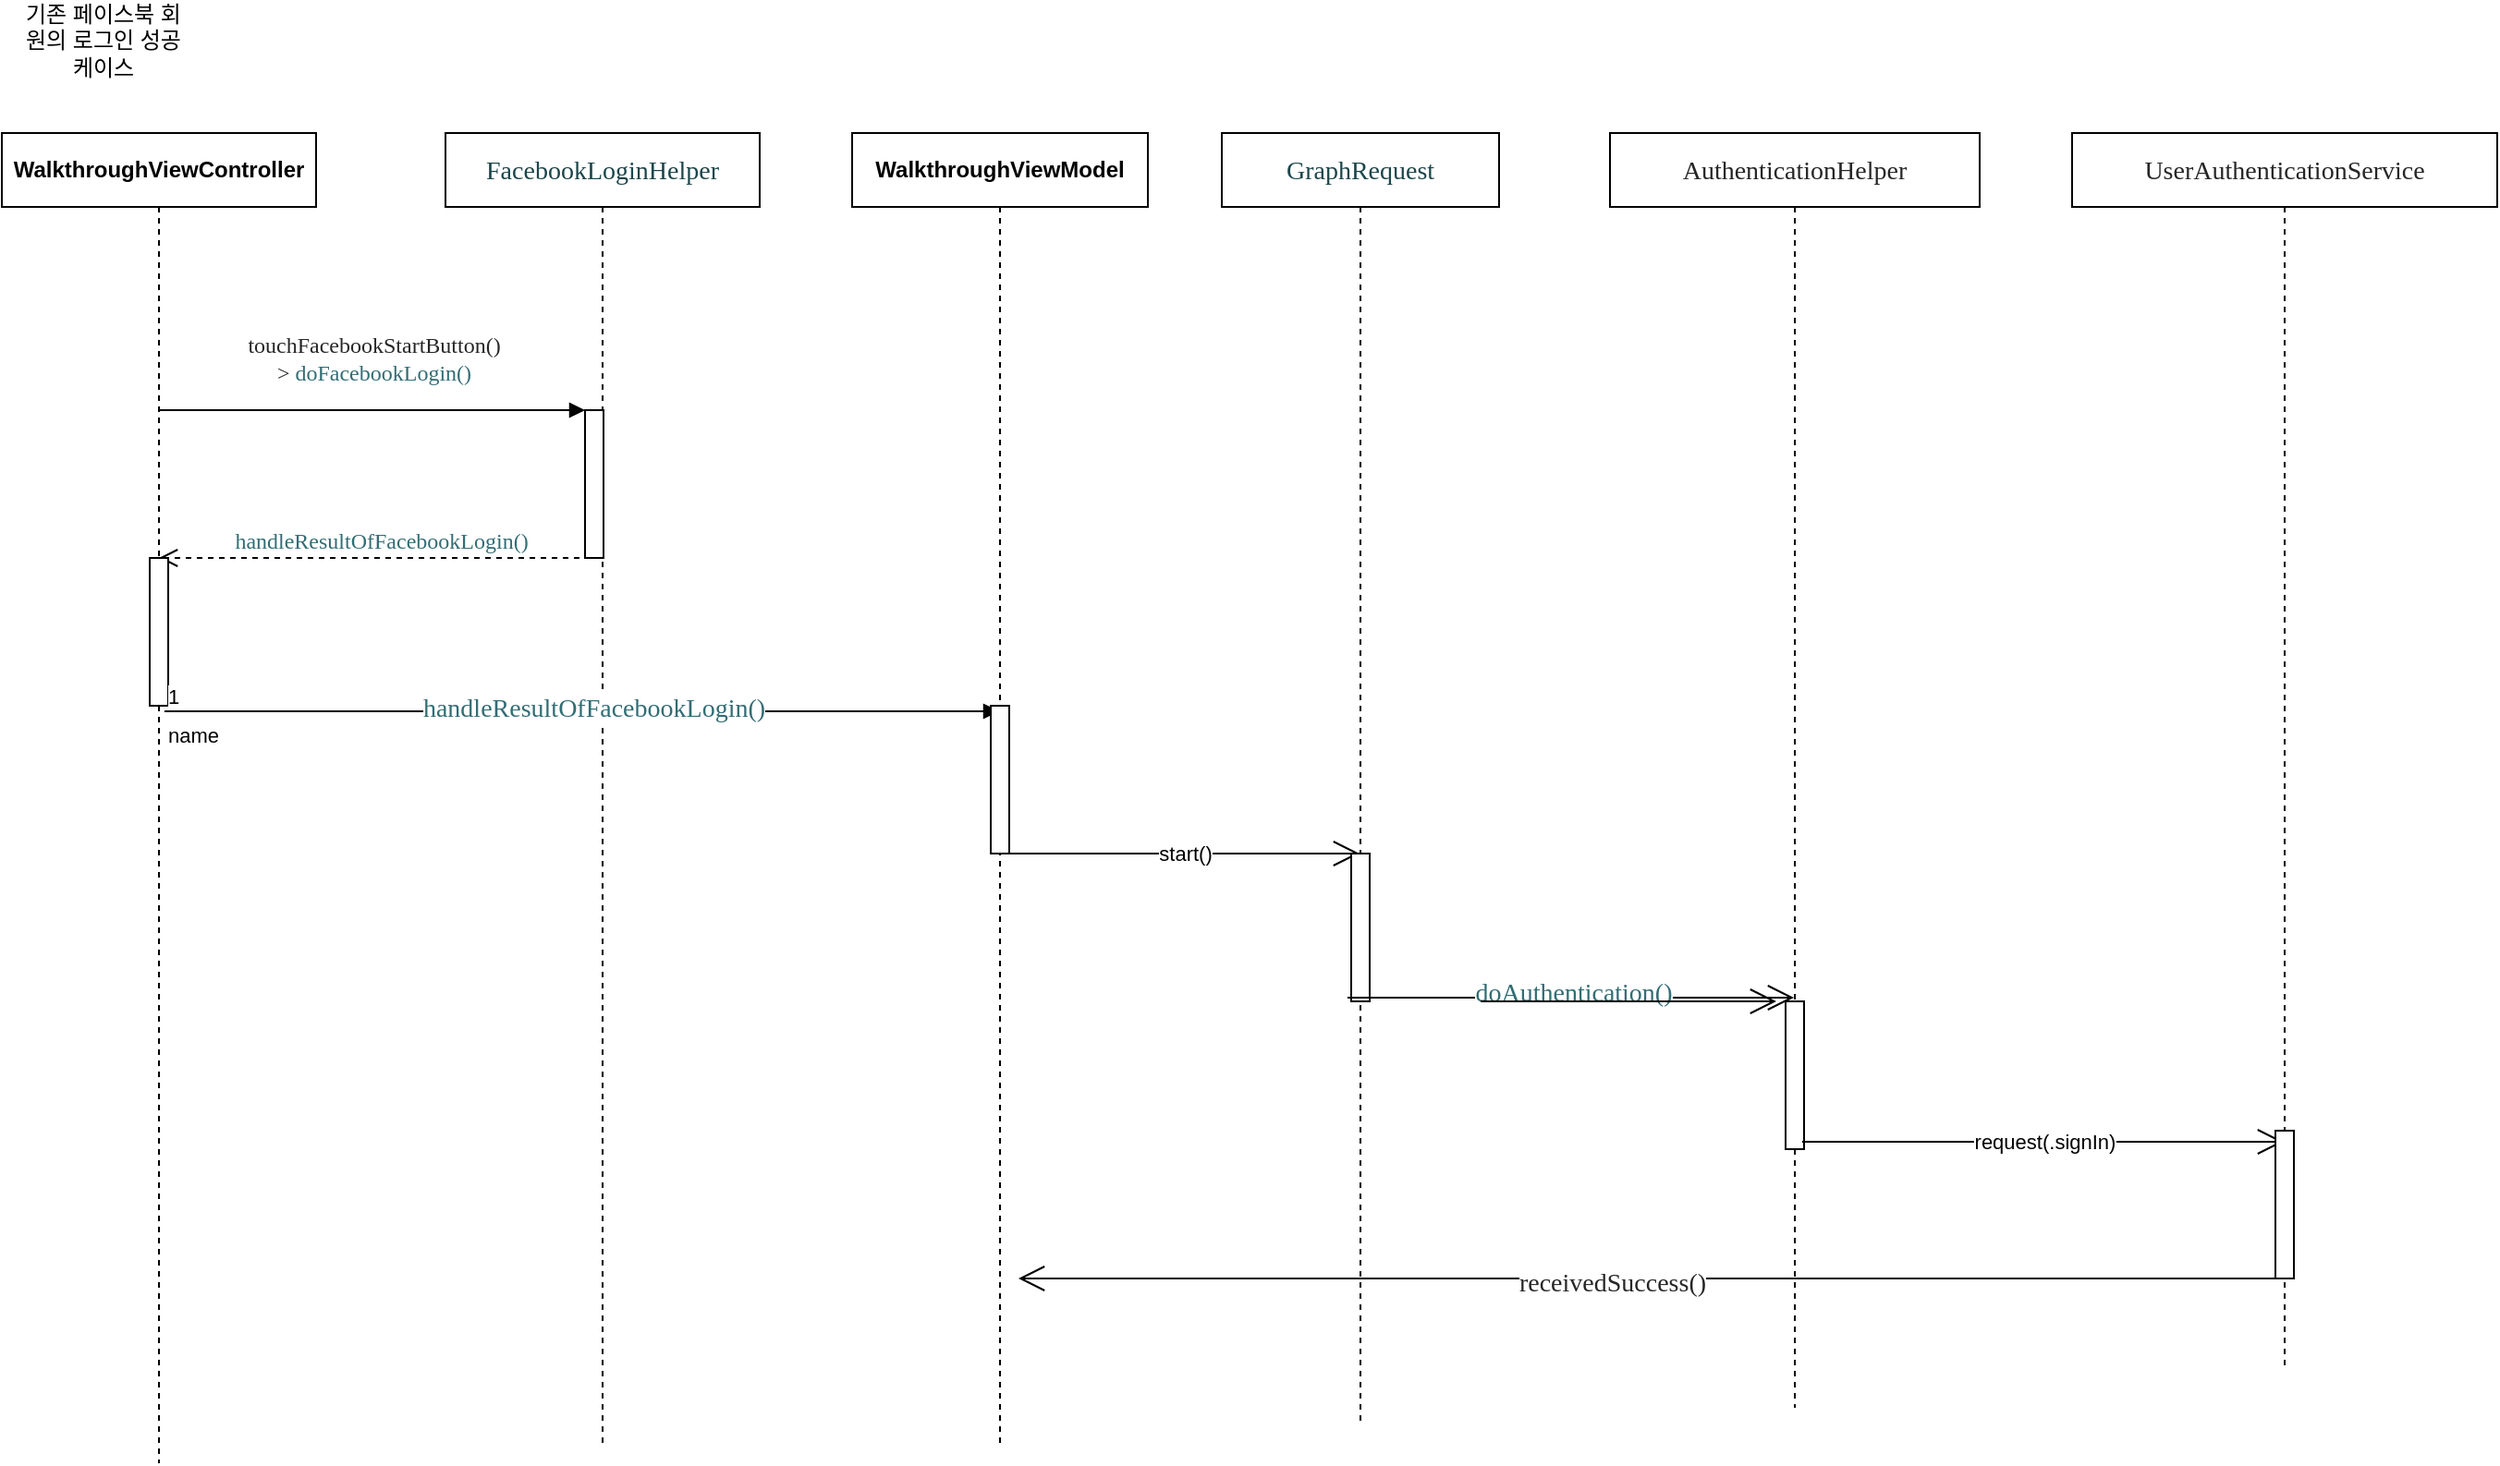 <mxfile version="14.8.0" type="github" pages="5">
  <diagram id="i1lQdOyH62CmWCrgiDlv" name="Facebook login Sequence Diagram">
    <mxGraphModel dx="705" dy="645" grid="1" gridSize="10" guides="1" tooltips="1" connect="1" arrows="1" fold="1" page="1" pageScale="1" pageWidth="850" pageHeight="1100" math="0" shadow="0">
      <root>
        <mxCell id="TrnmHSG4BdzwyE5MJGU8-0" />
        <mxCell id="TrnmHSG4BdzwyE5MJGU8-1" parent="TrnmHSG4BdzwyE5MJGU8-0" />
        <mxCell id="TrnmHSG4BdzwyE5MJGU8-12" value="&lt;span style=&quot;font-weight: bold&quot;&gt;WalkthroughViewController&lt;/span&gt;" style="shape=umlLifeline;perimeter=lifelinePerimeter;whiteSpace=wrap;html=1;container=1;collapsible=0;recursiveResize=0;outlineConnect=0;" parent="TrnmHSG4BdzwyE5MJGU8-1" vertex="1">
          <mxGeometry x="80" y="290" width="170" height="720" as="geometry" />
        </mxCell>
        <mxCell id="TrnmHSG4BdzwyE5MJGU8-15" value="&lt;p style=&quot;margin: 0px ; font-stretch: normal ; font-size: 14px ; line-height: normal ; font-family: &amp;#34;menlo&amp;#34; ; color: rgb(28 , 70 , 74) ; background-color: rgb(255 , 255 , 255)&quot;&gt;FacebookLoginHelper&lt;/p&gt;" style="shape=umlLifeline;perimeter=lifelinePerimeter;whiteSpace=wrap;html=1;container=1;collapsible=0;recursiveResize=0;outlineConnect=0;" parent="TrnmHSG4BdzwyE5MJGU8-1" vertex="1">
          <mxGeometry x="320" y="290" width="170" height="710" as="geometry" />
        </mxCell>
        <mxCell id="TrnmHSG4BdzwyE5MJGU8-33" value="" style="html=1;points=[];perimeter=orthogonalPerimeter;" parent="TrnmHSG4BdzwyE5MJGU8-15" vertex="1">
          <mxGeometry x="75.5" y="150" width="10" height="80" as="geometry" />
        </mxCell>
        <mxCell id="TrnmHSG4BdzwyE5MJGU8-34" value="&lt;p style=&quot;margin: 0px ; font-stretch: normal ; line-height: normal ; font-family: &amp;#34;menlo&amp;#34; ; color: rgba(0 , 0 , 0 , 0.85) ; font-size: 12px&quot;&gt;touchFacebookStartButton()&lt;/p&gt;&lt;p style=&quot;margin: 0px ; font-stretch: normal ; line-height: normal ; font-family: &amp;#34;menlo&amp;#34; ; color: rgba(0 , 0 , 0 , 0.85) ; font-size: 12px&quot;&gt;&amp;gt;&amp;nbsp;&lt;span style=&quot;color: rgb(50 , 109 , 116)&quot;&gt;doFacebookLogin()&lt;/span&gt;&lt;/p&gt;" style="html=1;verticalAlign=bottom;endArrow=block;entryX=0;entryY=0;" parent="TrnmHSG4BdzwyE5MJGU8-1" source="TrnmHSG4BdzwyE5MJGU8-12" target="TrnmHSG4BdzwyE5MJGU8-33" edge="1">
          <mxGeometry y="10" relative="1" as="geometry">
            <mxPoint x="180" y="400" as="sourcePoint" />
            <Array as="points">
              <mxPoint x="340" y="440" />
            </Array>
            <mxPoint as="offset" />
          </mxGeometry>
        </mxCell>
        <mxCell id="TrnmHSG4BdzwyE5MJGU8-36" value="&lt;span style=&quot;font-weight: bold&quot;&gt;WalkthroughViewModel&lt;/span&gt;" style="shape=umlLifeline;perimeter=lifelinePerimeter;whiteSpace=wrap;html=1;container=1;collapsible=0;recursiveResize=0;outlineConnect=0;" parent="TrnmHSG4BdzwyE5MJGU8-1" vertex="1">
          <mxGeometry x="540" y="290" width="160" height="710" as="geometry" />
        </mxCell>
        <mxCell id="TrnmHSG4BdzwyE5MJGU8-37" value="&lt;span style=&quot;color: rgb(50 , 109 , 116) ; font-family: &amp;#34;menlo&amp;#34; ; font-size: 12px&quot;&gt;handleResultOfFacebookLogin()&lt;/span&gt;" style="html=1;verticalAlign=bottom;endArrow=open;dashed=1;endSize=8;" parent="TrnmHSG4BdzwyE5MJGU8-1" source="TrnmHSG4BdzwyE5MJGU8-15" target="TrnmHSG4BdzwyE5MJGU8-12" edge="1">
          <mxGeometry relative="1" as="geometry">
            <mxPoint x="460" y="440" as="sourcePoint" />
            <mxPoint x="380" y="440" as="targetPoint" />
            <Array as="points">
              <mxPoint x="340" y="520" />
            </Array>
          </mxGeometry>
        </mxCell>
        <mxCell id="TrnmHSG4BdzwyE5MJGU8-38" value="" style="html=1;points=[];perimeter=orthogonalPerimeter;" parent="TrnmHSG4BdzwyE5MJGU8-1" vertex="1">
          <mxGeometry x="160" y="520" width="10" height="80" as="geometry" />
        </mxCell>
        <mxCell id="TrnmHSG4BdzwyE5MJGU8-40" value="name" style="endArrow=block;endFill=1;html=1;edgeStyle=orthogonalEdgeStyle;align=left;verticalAlign=top;exitX=0.8;exitY=1.038;exitDx=0;exitDy=0;exitPerimeter=0;" parent="TrnmHSG4BdzwyE5MJGU8-1" source="TrnmHSG4BdzwyE5MJGU8-38" target="TrnmHSG4BdzwyE5MJGU8-36" edge="1">
          <mxGeometry x="-1" relative="1" as="geometry">
            <mxPoint x="340" y="440" as="sourcePoint" />
            <mxPoint x="610" y="560" as="targetPoint" />
            <Array as="points">
              <mxPoint x="490" y="603" />
              <mxPoint x="490" y="603" />
            </Array>
          </mxGeometry>
        </mxCell>
        <mxCell id="TrnmHSG4BdzwyE5MJGU8-41" value="1" style="edgeLabel;resizable=0;html=1;align=left;verticalAlign=bottom;" parent="TrnmHSG4BdzwyE5MJGU8-40" connectable="0" vertex="1">
          <mxGeometry x="-1" relative="1" as="geometry" />
        </mxCell>
        <mxCell id="TrnmHSG4BdzwyE5MJGU8-42" value="&lt;p style=&quot;margin: 0px ; font-stretch: normal ; font-size: 14px ; line-height: normal ; font-family: &amp;#34;menlo&amp;#34; ; color: rgb(50 , 109 , 116)&quot;&gt;handleResultOfFacebookLogin()&lt;/p&gt;" style="edgeLabel;html=1;align=center;verticalAlign=middle;resizable=0;points=[];" parent="TrnmHSG4BdzwyE5MJGU8-40" vertex="1" connectable="0">
          <mxGeometry x="-0.26" y="2" relative="1" as="geometry">
            <mxPoint x="65" as="offset" />
          </mxGeometry>
        </mxCell>
        <mxCell id="TrnmHSG4BdzwyE5MJGU8-43" value="기존 페이스북 회원의 로그인 성공케이스" style="text;html=1;strokeColor=none;fillColor=none;align=center;verticalAlign=middle;whiteSpace=wrap;rounded=0;" parent="TrnmHSG4BdzwyE5MJGU8-1" vertex="1">
          <mxGeometry x="90" y="230" width="90" height="20" as="geometry" />
        </mxCell>
        <mxCell id="TrnmHSG4BdzwyE5MJGU8-44" value="&lt;p style=&quot;margin: 0px ; font-stretch: normal ; font-size: 14px ; line-height: normal ; font-family: &amp;#34;menlo&amp;#34; ; color: rgb(28 , 70 , 74) ; background-color: rgb(255 , 255 , 255)&quot;&gt;GraphRequest&lt;/p&gt;" style="shape=umlLifeline;perimeter=lifelinePerimeter;whiteSpace=wrap;html=1;container=1;collapsible=0;recursiveResize=0;outlineConnect=0;" parent="TrnmHSG4BdzwyE5MJGU8-1" vertex="1">
          <mxGeometry x="740" y="290" width="150" height="700" as="geometry" />
        </mxCell>
        <mxCell id="TrnmHSG4BdzwyE5MJGU8-45" value="" style="html=1;points=[];perimeter=orthogonalPerimeter;" parent="TrnmHSG4BdzwyE5MJGU8-1" vertex="1">
          <mxGeometry x="615" y="600" width="10" height="80" as="geometry" />
        </mxCell>
        <mxCell id="TrnmHSG4BdzwyE5MJGU8-46" value="start()" style="endArrow=open;endFill=1;endSize=12;html=1;" parent="TrnmHSG4BdzwyE5MJGU8-1" target="TrnmHSG4BdzwyE5MJGU8-44" edge="1">
          <mxGeometry width="160" relative="1" as="geometry">
            <mxPoint x="625" y="680" as="sourcePoint" />
            <mxPoint x="785" y="680" as="targetPoint" />
          </mxGeometry>
        </mxCell>
        <mxCell id="TrnmHSG4BdzwyE5MJGU8-47" value="&lt;p style=&quot;margin: 0px ; font-stretch: normal ; font-size: 14px ; line-height: normal ; font-family: &amp;#34;menlo&amp;#34; ; color: rgba(0 , 0 , 0 , 0.85) ; background-color: rgb(255 , 255 , 255)&quot;&gt;AuthenticationHelper&lt;/p&gt;" style="shape=umlLifeline;perimeter=lifelinePerimeter;whiteSpace=wrap;html=1;container=1;collapsible=0;recursiveResize=0;outlineConnect=0;" parent="TrnmHSG4BdzwyE5MJGU8-1" vertex="1">
          <mxGeometry x="950" y="290" width="200" height="690" as="geometry" />
        </mxCell>
        <mxCell id="TrnmHSG4BdzwyE5MJGU8-48" value="" style="html=1;points=[];perimeter=orthogonalPerimeter;" parent="TrnmHSG4BdzwyE5MJGU8-1" vertex="1">
          <mxGeometry x="810" y="680" width="10" height="80" as="geometry" />
        </mxCell>
        <mxCell id="TrnmHSG4BdzwyE5MJGU8-49" value="" style="endArrow=open;endFill=1;endSize=12;html=1;exitX=-0.2;exitY=0.975;exitDx=0;exitDy=0;exitPerimeter=0;" parent="TrnmHSG4BdzwyE5MJGU8-1" source="TrnmHSG4BdzwyE5MJGU8-48" target="TrnmHSG4BdzwyE5MJGU8-47" edge="1">
          <mxGeometry width="160" relative="1" as="geometry">
            <mxPoint x="1040" y="530" as="sourcePoint" />
            <mxPoint x="1200" y="530" as="targetPoint" />
          </mxGeometry>
        </mxCell>
        <mxCell id="TrnmHSG4BdzwyE5MJGU8-50" value="&lt;p style=&quot;margin: 0px ; font-stretch: normal ; font-size: 14px ; line-height: normal ; font-family: &amp;#34;menlo&amp;#34; ; color: rgb(50 , 109 , 116)&quot;&gt;doAuthentication()&lt;/p&gt;" style="edgeLabel;html=1;align=center;verticalAlign=middle;resizable=0;points=[];" parent="TrnmHSG4BdzwyE5MJGU8-49" vertex="1" connectable="0">
          <mxGeometry x="-0.097" y="3" relative="1" as="geometry">
            <mxPoint x="13" as="offset" />
          </mxGeometry>
        </mxCell>
        <mxCell id="TrnmHSG4BdzwyE5MJGU8-51" value="&lt;p style=&quot;margin: 0px ; font-stretch: normal ; font-size: 14px ; line-height: normal ; font-family: &amp;#34;menlo&amp;#34; ; color: rgba(0 , 0 , 0 , 0.85) ; background-color: rgb(255 , 255 , 255)&quot;&gt;UserAuthenticationService&lt;/p&gt;" style="shape=umlLifeline;perimeter=lifelinePerimeter;whiteSpace=wrap;html=1;container=1;collapsible=0;recursiveResize=0;outlineConnect=0;" parent="TrnmHSG4BdzwyE5MJGU8-1" vertex="1">
          <mxGeometry x="1200" y="290" width="230" height="670" as="geometry" />
        </mxCell>
        <mxCell id="TrnmHSG4BdzwyE5MJGU8-52" value="" style="html=1;points=[];perimeter=orthogonalPerimeter;" parent="TrnmHSG4BdzwyE5MJGU8-1" vertex="1">
          <mxGeometry x="1045" y="760" width="10" height="80" as="geometry" />
        </mxCell>
        <mxCell id="TrnmHSG4BdzwyE5MJGU8-53" value="request(.signIn)" style="endArrow=open;endFill=1;endSize=12;html=1;exitX=0.9;exitY=0.95;exitDx=0;exitDy=0;exitPerimeter=0;" parent="TrnmHSG4BdzwyE5MJGU8-1" source="TrnmHSG4BdzwyE5MJGU8-52" target="TrnmHSG4BdzwyE5MJGU8-51" edge="1">
          <mxGeometry width="160" relative="1" as="geometry">
            <mxPoint x="1040" y="530" as="sourcePoint" />
            <mxPoint x="1200" y="530" as="targetPoint" />
          </mxGeometry>
        </mxCell>
        <mxCell id="TrnmHSG4BdzwyE5MJGU8-54" value="" style="endArrow=open;endFill=1;endSize=12;html=1;" parent="TrnmHSG4BdzwyE5MJGU8-1" edge="1">
          <mxGeometry width="160" relative="1" as="geometry">
            <mxPoint x="880" y="760" as="sourcePoint" />
            <mxPoint x="1040" y="760" as="targetPoint" />
          </mxGeometry>
        </mxCell>
        <mxCell id="TrnmHSG4BdzwyE5MJGU8-55" value="" style="endArrow=open;endFill=1;endSize=12;html=1;" parent="TrnmHSG4BdzwyE5MJGU8-1" source="TrnmHSG4BdzwyE5MJGU8-51" edge="1">
          <mxGeometry width="160" relative="1" as="geometry">
            <mxPoint x="1315" y="970" as="sourcePoint" />
            <mxPoint x="630" y="910" as="targetPoint" />
            <Array as="points">
              <mxPoint x="1280" y="910" />
            </Array>
          </mxGeometry>
        </mxCell>
        <mxCell id="TrnmHSG4BdzwyE5MJGU8-57" value="&lt;p style=&quot;margin: 0px ; font-stretch: normal ; font-size: 14px ; line-height: normal ; font-family: &amp;#34;menlo&amp;#34; ; color: rgba(0 , 0 , 0 , 0.85)&quot;&gt;receivedSuccess()&lt;/p&gt;" style="edgeLabel;html=1;align=center;verticalAlign=middle;resizable=0;points=[];" parent="TrnmHSG4BdzwyE5MJGU8-55" vertex="1" connectable="0">
          <mxGeometry x="0.062" y="2" relative="1" as="geometry">
            <mxPoint as="offset" />
          </mxGeometry>
        </mxCell>
        <mxCell id="TrnmHSG4BdzwyE5MJGU8-56" value="" style="html=1;points=[];perimeter=orthogonalPerimeter;" parent="TrnmHSG4BdzwyE5MJGU8-1" vertex="1">
          <mxGeometry x="1310" y="830" width="10" height="80" as="geometry" />
        </mxCell>
      </root>
    </mxGraphModel>
  </diagram>
  <diagram id="YExwbkYfZ-909aZ963nh" name="Facebook signup">
    <mxGraphModel dx="1057" dy="865" grid="1" gridSize="10" guides="1" tooltips="1" connect="1" arrows="1" fold="1" page="1" pageScale="1" pageWidth="850" pageHeight="1100" math="0" shadow="0">
      <root>
        <mxCell id="OJbX6PTRtBSj1pZ_Wsae-0" />
        <mxCell id="OJbX6PTRtBSj1pZ_Wsae-1" parent="OJbX6PTRtBSj1pZ_Wsae-0" />
        <mxCell id="AueLEDbDGfQYcLZg3Gd8-0" value="&lt;span style=&quot;font-weight: bold&quot;&gt;WalkthroughViewController&lt;/span&gt;" style="shape=umlLifeline;perimeter=lifelinePerimeter;whiteSpace=wrap;html=1;container=1;collapsible=0;recursiveResize=0;outlineConnect=0;" vertex="1" parent="OJbX6PTRtBSj1pZ_Wsae-1">
          <mxGeometry x="80" y="290" width="170" height="720" as="geometry" />
        </mxCell>
        <mxCell id="AueLEDbDGfQYcLZg3Gd8-1" value="&lt;p style=&quot;margin: 0px ; font-stretch: normal ; font-size: 14px ; line-height: normal ; font-family: &amp;#34;menlo&amp;#34; ; color: rgb(28 , 70 , 74) ; background-color: rgb(255 , 255 , 255)&quot;&gt;FacebookLoginHelper&lt;/p&gt;" style="shape=umlLifeline;perimeter=lifelinePerimeter;whiteSpace=wrap;html=1;container=1;collapsible=0;recursiveResize=0;outlineConnect=0;" vertex="1" parent="OJbX6PTRtBSj1pZ_Wsae-1">
          <mxGeometry x="320" y="290" width="170" height="710" as="geometry" />
        </mxCell>
        <mxCell id="AueLEDbDGfQYcLZg3Gd8-2" value="" style="html=1;points=[];perimeter=orthogonalPerimeter;" vertex="1" parent="AueLEDbDGfQYcLZg3Gd8-1">
          <mxGeometry x="75.5" y="110" width="10" height="80" as="geometry" />
        </mxCell>
        <mxCell id="AueLEDbDGfQYcLZg3Gd8-3" value="&lt;p style=&quot;margin: 0px ; font-stretch: normal ; line-height: normal ; font-family: &amp;#34;menlo&amp;#34; ; color: rgba(0 , 0 , 0 , 0.85) ; font-size: 12px&quot;&gt;touchFacebookStartButton()&lt;/p&gt;&lt;p style=&quot;margin: 0px ; font-stretch: normal ; line-height: normal ; font-family: &amp;#34;menlo&amp;#34; ; color: rgba(0 , 0 , 0 , 0.85) ; font-size: 12px&quot;&gt;&amp;gt;&amp;nbsp;&lt;span style=&quot;color: rgb(50 , 109 , 116)&quot;&gt;doFacebookLogin()&lt;/span&gt;&lt;/p&gt;" style="html=1;verticalAlign=bottom;endArrow=block;entryX=0;entryY=0;" edge="1" parent="OJbX6PTRtBSj1pZ_Wsae-1" source="AueLEDbDGfQYcLZg3Gd8-0" target="AueLEDbDGfQYcLZg3Gd8-2">
          <mxGeometry relative="1" as="geometry">
            <mxPoint x="180" y="400" as="sourcePoint" />
          </mxGeometry>
        </mxCell>
        <mxCell id="AueLEDbDGfQYcLZg3Gd8-4" value="&lt;span style=&quot;font-weight: bold&quot;&gt;WalkthroughViewModel&lt;/span&gt;" style="shape=umlLifeline;perimeter=lifelinePerimeter;whiteSpace=wrap;html=1;container=1;collapsible=0;recursiveResize=0;outlineConnect=0;" vertex="1" parent="OJbX6PTRtBSj1pZ_Wsae-1">
          <mxGeometry x="540" y="290" width="160" height="710" as="geometry" />
        </mxCell>
        <mxCell id="AueLEDbDGfQYcLZg3Gd8-5" value="&lt;span style=&quot;color: rgb(50 , 109 , 116) ; font-family: &amp;#34;menlo&amp;#34; ; font-size: 12px&quot;&gt;handleResultOfFacebookLogin()&lt;/span&gt;" style="html=1;verticalAlign=bottom;endArrow=open;dashed=1;endSize=8;" edge="1" parent="OJbX6PTRtBSj1pZ_Wsae-1" source="AueLEDbDGfQYcLZg3Gd8-1" target="AueLEDbDGfQYcLZg3Gd8-0">
          <mxGeometry relative="1" as="geometry">
            <mxPoint x="460" y="440" as="sourcePoint" />
            <mxPoint x="380" y="440" as="targetPoint" />
            <Array as="points">
              <mxPoint x="340" y="520" />
            </Array>
          </mxGeometry>
        </mxCell>
        <mxCell id="AueLEDbDGfQYcLZg3Gd8-6" value="" style="html=1;points=[];perimeter=orthogonalPerimeter;" vertex="1" parent="OJbX6PTRtBSj1pZ_Wsae-1">
          <mxGeometry x="160" y="520" width="10" height="80" as="geometry" />
        </mxCell>
        <mxCell id="AueLEDbDGfQYcLZg3Gd8-7" value="name" style="endArrow=block;endFill=1;html=1;edgeStyle=orthogonalEdgeStyle;align=left;verticalAlign=top;exitX=0.8;exitY=1.038;exitDx=0;exitDy=0;exitPerimeter=0;" edge="1" parent="OJbX6PTRtBSj1pZ_Wsae-1" source="AueLEDbDGfQYcLZg3Gd8-6" target="AueLEDbDGfQYcLZg3Gd8-4">
          <mxGeometry x="-1" relative="1" as="geometry">
            <mxPoint x="340" y="440" as="sourcePoint" />
            <mxPoint x="610" y="560" as="targetPoint" />
            <Array as="points">
              <mxPoint x="490" y="603" />
              <mxPoint x="490" y="603" />
            </Array>
          </mxGeometry>
        </mxCell>
        <mxCell id="AueLEDbDGfQYcLZg3Gd8-8" value="1" style="edgeLabel;resizable=0;html=1;align=left;verticalAlign=bottom;" connectable="0" vertex="1" parent="AueLEDbDGfQYcLZg3Gd8-7">
          <mxGeometry x="-1" relative="1" as="geometry" />
        </mxCell>
        <mxCell id="AueLEDbDGfQYcLZg3Gd8-9" value="&lt;p style=&quot;margin: 0px ; font-stretch: normal ; font-size: 14px ; line-height: normal ; font-family: &amp;#34;menlo&amp;#34; ; color: rgb(50 , 109 , 116)&quot;&gt;handleResultOfFacebookLogin()&lt;/p&gt;" style="edgeLabel;html=1;align=center;verticalAlign=middle;resizable=0;points=[];" vertex="1" connectable="0" parent="AueLEDbDGfQYcLZg3Gd8-7">
          <mxGeometry x="-0.26" y="2" relative="1" as="geometry">
            <mxPoint x="65" as="offset" />
          </mxGeometry>
        </mxCell>
        <mxCell id="AueLEDbDGfQYcLZg3Gd8-10" value="기존 페이스북 회원의 로그인 성공케이스" style="text;html=1;strokeColor=none;fillColor=none;align=center;verticalAlign=middle;whiteSpace=wrap;rounded=0;" vertex="1" parent="OJbX6PTRtBSj1pZ_Wsae-1">
          <mxGeometry x="90" y="230" width="90" height="20" as="geometry" />
        </mxCell>
        <mxCell id="AueLEDbDGfQYcLZg3Gd8-11" value="&lt;p style=&quot;margin: 0px ; font-stretch: normal ; font-size: 14px ; line-height: normal ; font-family: &amp;#34;menlo&amp;#34; ; color: rgb(28 , 70 , 74) ; background-color: rgb(255 , 255 , 255)&quot;&gt;GraphRequest&lt;/p&gt;" style="shape=umlLifeline;perimeter=lifelinePerimeter;whiteSpace=wrap;html=1;container=1;collapsible=0;recursiveResize=0;outlineConnect=0;" vertex="1" parent="OJbX6PTRtBSj1pZ_Wsae-1">
          <mxGeometry x="740" y="290" width="150" height="700" as="geometry" />
        </mxCell>
        <mxCell id="AueLEDbDGfQYcLZg3Gd8-12" value="" style="html=1;points=[];perimeter=orthogonalPerimeter;" vertex="1" parent="OJbX6PTRtBSj1pZ_Wsae-1">
          <mxGeometry x="615" y="600" width="10" height="80" as="geometry" />
        </mxCell>
        <mxCell id="AueLEDbDGfQYcLZg3Gd8-13" value="start()" style="endArrow=open;endFill=1;endSize=12;html=1;" edge="1" parent="OJbX6PTRtBSj1pZ_Wsae-1" target="AueLEDbDGfQYcLZg3Gd8-11">
          <mxGeometry width="160" relative="1" as="geometry">
            <mxPoint x="625" y="680" as="sourcePoint" />
            <mxPoint x="785" y="680" as="targetPoint" />
          </mxGeometry>
        </mxCell>
        <mxCell id="AueLEDbDGfQYcLZg3Gd8-14" value="&lt;p style=&quot;margin: 0px ; font-stretch: normal ; font-size: 14px ; line-height: normal ; font-family: &amp;#34;menlo&amp;#34; ; color: rgba(0 , 0 , 0 , 0.85) ; background-color: rgb(255 , 255 , 255)&quot;&gt;AuthenticationHelper&lt;/p&gt;" style="shape=umlLifeline;perimeter=lifelinePerimeter;whiteSpace=wrap;html=1;container=1;collapsible=0;recursiveResize=0;outlineConnect=0;" vertex="1" parent="OJbX6PTRtBSj1pZ_Wsae-1">
          <mxGeometry x="950" y="290" width="200" height="690" as="geometry" />
        </mxCell>
        <mxCell id="AueLEDbDGfQYcLZg3Gd8-15" value="" style="html=1;points=[];perimeter=orthogonalPerimeter;" vertex="1" parent="OJbX6PTRtBSj1pZ_Wsae-1">
          <mxGeometry x="810" y="680" width="10" height="80" as="geometry" />
        </mxCell>
        <mxCell id="AueLEDbDGfQYcLZg3Gd8-16" value="" style="endArrow=open;endFill=1;endSize=12;html=1;exitX=-0.2;exitY=0.975;exitDx=0;exitDy=0;exitPerimeter=0;" edge="1" parent="OJbX6PTRtBSj1pZ_Wsae-1" source="AueLEDbDGfQYcLZg3Gd8-15" target="AueLEDbDGfQYcLZg3Gd8-14">
          <mxGeometry width="160" relative="1" as="geometry">
            <mxPoint x="1040" y="530" as="sourcePoint" />
            <mxPoint x="1200" y="530" as="targetPoint" />
          </mxGeometry>
        </mxCell>
        <mxCell id="AueLEDbDGfQYcLZg3Gd8-17" value="&lt;p style=&quot;margin: 0px ; font-stretch: normal ; font-size: 14px ; line-height: normal ; font-family: &amp;#34;menlo&amp;#34; ; color: rgb(50 , 109 , 116)&quot;&gt;doAuthentication()&lt;/p&gt;" style="edgeLabel;html=1;align=center;verticalAlign=middle;resizable=0;points=[];" vertex="1" connectable="0" parent="AueLEDbDGfQYcLZg3Gd8-16">
          <mxGeometry x="-0.097" y="3" relative="1" as="geometry">
            <mxPoint x="13" as="offset" />
          </mxGeometry>
        </mxCell>
        <mxCell id="AueLEDbDGfQYcLZg3Gd8-18" value="&lt;p style=&quot;margin: 0px ; font-stretch: normal ; font-size: 14px ; line-height: normal ; font-family: &amp;#34;menlo&amp;#34; ; color: rgba(0 , 0 , 0 , 0.85) ; background-color: rgb(255 , 255 , 255)&quot;&gt;UserAuthenticationService&lt;/p&gt;" style="shape=umlLifeline;perimeter=lifelinePerimeter;whiteSpace=wrap;html=1;container=1;collapsible=0;recursiveResize=0;outlineConnect=0;" vertex="1" parent="OJbX6PTRtBSj1pZ_Wsae-1">
          <mxGeometry x="1200" y="290" width="230" height="670" as="geometry" />
        </mxCell>
        <mxCell id="AueLEDbDGfQYcLZg3Gd8-19" value="" style="html=1;points=[];perimeter=orthogonalPerimeter;" vertex="1" parent="OJbX6PTRtBSj1pZ_Wsae-1">
          <mxGeometry x="1045" y="760" width="10" height="80" as="geometry" />
        </mxCell>
        <mxCell id="AueLEDbDGfQYcLZg3Gd8-20" value="request(.signIn)" style="endArrow=open;endFill=1;endSize=12;html=1;exitX=0.9;exitY=0.95;exitDx=0;exitDy=0;exitPerimeter=0;" edge="1" parent="OJbX6PTRtBSj1pZ_Wsae-1" source="AueLEDbDGfQYcLZg3Gd8-19" target="AueLEDbDGfQYcLZg3Gd8-18">
          <mxGeometry width="160" relative="1" as="geometry">
            <mxPoint x="1040" y="530" as="sourcePoint" />
            <mxPoint x="1200" y="530" as="targetPoint" />
          </mxGeometry>
        </mxCell>
        <mxCell id="AueLEDbDGfQYcLZg3Gd8-21" value="" style="endArrow=open;endFill=1;endSize=12;html=1;" edge="1" parent="OJbX6PTRtBSj1pZ_Wsae-1">
          <mxGeometry width="160" relative="1" as="geometry">
            <mxPoint x="880" y="760" as="sourcePoint" />
            <mxPoint x="1040" y="760" as="targetPoint" />
          </mxGeometry>
        </mxCell>
        <mxCell id="AueLEDbDGfQYcLZg3Gd8-22" value="" style="endArrow=open;endFill=1;endSize=12;html=1;" edge="1" parent="OJbX6PTRtBSj1pZ_Wsae-1" source="AueLEDbDGfQYcLZg3Gd8-18">
          <mxGeometry width="160" relative="1" as="geometry">
            <mxPoint x="1315" y="970" as="sourcePoint" />
            <mxPoint x="630" y="910" as="targetPoint" />
            <Array as="points">
              <mxPoint x="1280" y="910" />
            </Array>
          </mxGeometry>
        </mxCell>
        <mxCell id="AueLEDbDGfQYcLZg3Gd8-23" value="&lt;p style=&quot;margin: 0px ; font-stretch: normal ; font-size: 14px ; line-height: normal ; font-family: &amp;#34;menlo&amp;#34; ; color: rgba(0 , 0 , 0 , 0.85)&quot;&gt;receivedSuccess()&lt;/p&gt;" style="edgeLabel;html=1;align=center;verticalAlign=middle;resizable=0;points=[];" vertex="1" connectable="0" parent="AueLEDbDGfQYcLZg3Gd8-22">
          <mxGeometry x="0.062" y="2" relative="1" as="geometry">
            <mxPoint as="offset" />
          </mxGeometry>
        </mxCell>
        <mxCell id="AueLEDbDGfQYcLZg3Gd8-24" value="" style="html=1;points=[];perimeter=orthogonalPerimeter;" vertex="1" parent="OJbX6PTRtBSj1pZ_Wsae-1">
          <mxGeometry x="1310" y="830" width="10" height="80" as="geometry" />
        </mxCell>
      </root>
    </mxGraphModel>
  </diagram>
  <diagram id="ZkHJx16GihPronf6DQ2g" name="Facebook logout">
    <mxGraphModel dx="1057" dy="865" grid="1" gridSize="10" guides="1" tooltips="1" connect="1" arrows="1" fold="1" page="1" pageScale="1" pageWidth="850" pageHeight="1100" math="0" shadow="0">
      <root>
        <mxCell id="C8hVERgGc4LPlgR3QAZX-0" />
        <mxCell id="C8hVERgGc4LPlgR3QAZX-1" parent="C8hVERgGc4LPlgR3QAZX-0" />
      </root>
    </mxGraphModel>
  </diagram>
  <diagram id="DzD0dWhoEGHHuyM6-TuS" name="Facebook 탈퇴">
    <mxGraphModel dx="1057" dy="865" grid="1" gridSize="10" guides="1" tooltips="1" connect="1" arrows="1" fold="1" page="1" pageScale="1" pageWidth="850" pageHeight="1100" math="0" shadow="0">
      <root>
        <mxCell id="zTMkT_i8QF6g7CHtRBqC-0" />
        <mxCell id="zTMkT_i8QF6g7CHtRBqC-1" parent="zTMkT_i8QF6g7CHtRBqC-0" />
      </root>
    </mxGraphModel>
  </diagram>
  <diagram id="w1dErKIjIapuR6-p-dnD" name="로그인 activity">
    <mxGraphModel dx="705" dy="645" grid="1" gridSize="10" guides="1" tooltips="1" connect="1" arrows="1" fold="1" page="1" pageScale="1" pageWidth="850" pageHeight="1100" math="0" shadow="0">
      <root>
        <mxCell id="u_kTxpH61WWehxEOvNpR-0" />
        <mxCell id="u_kTxpH61WWehxEOvNpR-1" parent="u_kTxpH61WWehxEOvNpR-0" />
        <mxCell id="u_kTxpH61WWehxEOvNpR-3" value="로그인 Activity diagram&lt;br&gt;" style="text;html=1;align=center;verticalAlign=middle;resizable=0;points=[];autosize=1;strokeColor=none;" parent="u_kTxpH61WWehxEOvNpR-1" vertex="1">
          <mxGeometry x="80" y="30" width="130" height="20" as="geometry" />
        </mxCell>
        <mxCell id="znTexVbTJGctxC3_0h5k-2" value="" style="ellipse;html=1;shape=startState;fillColor=#000000;strokeColor=#ff0000;" vertex="1" parent="u_kTxpH61WWehxEOvNpR-1">
          <mxGeometry x="480" y="70" width="30" height="30" as="geometry" />
        </mxCell>
        <mxCell id="znTexVbTJGctxC3_0h5k-3" value="" style="edgeStyle=orthogonalEdgeStyle;html=1;verticalAlign=bottom;endArrow=open;endSize=8;strokeColor=#ff0000;" edge="1" source="znTexVbTJGctxC3_0h5k-2" parent="u_kTxpH61WWehxEOvNpR-1">
          <mxGeometry relative="1" as="geometry">
            <mxPoint x="495" y="160" as="targetPoint" />
          </mxGeometry>
        </mxCell>
        <mxCell id="rt5PsmfTOVGFWf7QO8p9-2" value="presentedViewController" style="edgeLabel;html=1;align=center;verticalAlign=middle;resizable=0;points=[];" vertex="1" connectable="0" parent="znTexVbTJGctxC3_0h5k-3">
          <mxGeometry x="0.033" y="2" relative="1" as="geometry">
            <mxPoint as="offset" />
          </mxGeometry>
        </mxCell>
        <mxCell id="rt5PsmfTOVGFWf7QO8p9-0" value="Facebook 로그인 요청" style="rounded=1;whiteSpace=wrap;html=1;arcSize=40;fontColor=#000000;fillColor=#ffffc0;strokeColor=#ff0000;" vertex="1" parent="u_kTxpH61WWehxEOvNpR-1">
          <mxGeometry x="435" y="160" width="120" height="40" as="geometry" />
        </mxCell>
        <mxCell id="rt5PsmfTOVGFWf7QO8p9-1" value="" style="edgeStyle=orthogonalEdgeStyle;html=1;verticalAlign=bottom;endArrow=open;endSize=8;strokeColor=#ff0000;" edge="1" source="rt5PsmfTOVGFWf7QO8p9-0" parent="u_kTxpH61WWehxEOvNpR-1" target="rt5PsmfTOVGFWf7QO8p9-6">
          <mxGeometry relative="1" as="geometry">
            <mxPoint x="495" y="260" as="targetPoint" />
          </mxGeometry>
        </mxCell>
        <mxCell id="rt5PsmfTOVGFWf7QO8p9-23" value="토큰, 이메일 접근 권한이 있는지 여부, userId, 사용자가 취소여부" style="edgeLabel;html=1;align=center;verticalAlign=middle;resizable=0;points=[];" vertex="1" connectable="0" parent="rt5PsmfTOVGFWf7QO8p9-1">
          <mxGeometry x="-0.16" y="3" relative="1" as="geometry">
            <mxPoint as="offset" />
          </mxGeometry>
        </mxCell>
        <mxCell id="rt5PsmfTOVGFWf7QO8p9-10" value=",사용자취소" style="edgeStyle=orthogonalEdgeStyle;rounded=0;orthogonalLoop=1;jettySize=auto;html=1;" edge="1" parent="u_kTxpH61WWehxEOvNpR-1" source="rt5PsmfTOVGFWf7QO8p9-3" target="rt5PsmfTOVGFWf7QO8p9-8">
          <mxGeometry relative="1" as="geometry" />
        </mxCell>
        <mxCell id="rt5PsmfTOVGFWf7QO8p9-3" value="Condition" style="rhombus;whiteSpace=wrap;html=1;fillColor=#ffffc0;strokeColor=#ff0000;" vertex="1" parent="u_kTxpH61WWehxEOvNpR-1">
          <mxGeometry x="455" y="370" width="80" height="40" as="geometry" />
        </mxCell>
        <mxCell id="rt5PsmfTOVGFWf7QO8p9-4" value="error" style="edgeStyle=orthogonalEdgeStyle;html=1;align=left;verticalAlign=bottom;endArrow=open;endSize=8;strokeColor=#ff0000;" edge="1" source="rt5PsmfTOVGFWf7QO8p9-3" parent="u_kTxpH61WWehxEOvNpR-1">
          <mxGeometry x="-1" relative="1" as="geometry">
            <mxPoint x="630" y="390" as="targetPoint" />
          </mxGeometry>
        </mxCell>
        <mxCell id="rt5PsmfTOVGFWf7QO8p9-5" value="success" style="edgeStyle=orthogonalEdgeStyle;html=1;align=left;verticalAlign=top;endArrow=open;endSize=8;strokeColor=#ff0000;" edge="1" source="rt5PsmfTOVGFWf7QO8p9-3" parent="u_kTxpH61WWehxEOvNpR-1">
          <mxGeometry x="-0.333" y="-15" relative="1" as="geometry">
            <mxPoint x="495" y="470" as="targetPoint" />
            <mxPoint as="offset" />
          </mxGeometry>
        </mxCell>
        <mxCell id="rt5PsmfTOVGFWf7QO8p9-7" value="" style="edgeStyle=orthogonalEdgeStyle;rounded=0;orthogonalLoop=1;jettySize=auto;html=1;" edge="1" parent="u_kTxpH61WWehxEOvNpR-1" source="rt5PsmfTOVGFWf7QO8p9-6" target="rt5PsmfTOVGFWf7QO8p9-3">
          <mxGeometry relative="1" as="geometry" />
        </mxCell>
        <mxCell id="rt5PsmfTOVGFWf7QO8p9-6" value="로딩뷰 시작" style="rounded=1;whiteSpace=wrap;html=1;arcSize=40;fontColor=#000000;fillColor=#ffffc0;strokeColor=#ff0000;" vertex="1" parent="u_kTxpH61WWehxEOvNpR-1">
          <mxGeometry x="435" y="250" width="120" height="40" as="geometry" />
        </mxCell>
        <mxCell id="rt5PsmfTOVGFWf7QO8p9-8" value="Activity" style="rounded=1;whiteSpace=wrap;html=1;arcSize=40;fontColor=#000000;fillColor=#ffffc0;strokeColor=#ff0000;" vertex="1" parent="u_kTxpH61WWehxEOvNpR-1">
          <mxGeometry x="260" y="370" width="120" height="40" as="geometry" />
        </mxCell>
        <mxCell id="rt5PsmfTOVGFWf7QO8p9-9" value="" style="edgeStyle=orthogonalEdgeStyle;html=1;verticalAlign=bottom;endArrow=open;endSize=8;strokeColor=#ff0000;" edge="1" source="rt5PsmfTOVGFWf7QO8p9-8" parent="u_kTxpH61WWehxEOvNpR-1">
          <mxGeometry relative="1" as="geometry">
            <mxPoint x="320" y="470" as="targetPoint" />
          </mxGeometry>
        </mxCell>
        <mxCell id="rt5PsmfTOVGFWf7QO8p9-12" value="Condition" style="rhombus;whiteSpace=wrap;html=1;fillColor=#ffffc0;strokeColor=#ff0000;" vertex="1" parent="u_kTxpH61WWehxEOvNpR-1">
          <mxGeometry x="455" y="470" width="80" height="40" as="geometry" />
        </mxCell>
        <mxCell id="rt5PsmfTOVGFWf7QO8p9-13" value="이메일 접근 권한이 없음" style="edgeStyle=orthogonalEdgeStyle;html=1;align=left;verticalAlign=bottom;endArrow=open;endSize=8;strokeColor=#ff0000;" edge="1" source="rt5PsmfTOVGFWf7QO8p9-12" parent="u_kTxpH61WWehxEOvNpR-1">
          <mxGeometry x="-1" relative="1" as="geometry">
            <mxPoint x="635" y="490" as="targetPoint" />
          </mxGeometry>
        </mxCell>
        <mxCell id="rt5PsmfTOVGFWf7QO8p9-14" value="&lt;span style=&quot;text-align: center&quot;&gt;이메밀 접근 권한이 있음 &amp;amp; 토큰이 있음&lt;/span&gt;" style="edgeStyle=orthogonalEdgeStyle;html=1;align=left;verticalAlign=top;endArrow=open;endSize=8;strokeColor=#ff0000;" edge="1" source="rt5PsmfTOVGFWf7QO8p9-12" parent="u_kTxpH61WWehxEOvNpR-1">
          <mxGeometry x="-0.667" y="15" relative="1" as="geometry">
            <mxPoint x="495" y="570" as="targetPoint" />
            <mxPoint as="offset" />
          </mxGeometry>
        </mxCell>
        <mxCell id="rt5PsmfTOVGFWf7QO8p9-16" value="페이스북에 사용자 정보 요청&lt;br&gt;(이름, 이메일, 프로필이미지 url)" style="rounded=1;whiteSpace=wrap;html=1;arcSize=40;fontColor=#000000;fillColor=#ffffc0;strokeColor=#ff0000;" vertex="1" parent="u_kTxpH61WWehxEOvNpR-1">
          <mxGeometry x="435" y="570" width="120" height="40" as="geometry" />
        </mxCell>
        <mxCell id="rt5PsmfTOVGFWf7QO8p9-17" value="" style="edgeStyle=orthogonalEdgeStyle;html=1;verticalAlign=bottom;endArrow=open;endSize=8;strokeColor=#ff0000;" edge="1" source="rt5PsmfTOVGFWf7QO8p9-16" parent="u_kTxpH61WWehxEOvNpR-1">
          <mxGeometry relative="1" as="geometry">
            <mxPoint x="495" y="670" as="targetPoint" />
          </mxGeometry>
        </mxCell>
        <mxCell id="rt5PsmfTOVGFWf7QO8p9-18" value="Condition" style="rhombus;whiteSpace=wrap;html=1;fillColor=#ffffc0;strokeColor=#ff0000;" vertex="1" parent="u_kTxpH61WWehxEOvNpR-1">
          <mxGeometry x="455" y="670" width="80" height="40" as="geometry" />
        </mxCell>
        <mxCell id="rt5PsmfTOVGFWf7QO8p9-19" value="error" style="edgeStyle=orthogonalEdgeStyle;html=1;align=left;verticalAlign=bottom;endArrow=open;endSize=8;strokeColor=#ff0000;" edge="1" source="rt5PsmfTOVGFWf7QO8p9-18" parent="u_kTxpH61WWehxEOvNpR-1">
          <mxGeometry x="-1" relative="1" as="geometry">
            <mxPoint x="635" y="690" as="targetPoint" />
          </mxGeometry>
        </mxCell>
        <mxCell id="rt5PsmfTOVGFWf7QO8p9-20" value="success&lt;br&gt;" style="edgeStyle=orthogonalEdgeStyle;html=1;align=left;verticalAlign=top;endArrow=open;endSize=8;strokeColor=#ff0000;" edge="1" source="rt5PsmfTOVGFWf7QO8p9-18" parent="u_kTxpH61WWehxEOvNpR-1">
          <mxGeometry x="-1" relative="1" as="geometry">
            <mxPoint x="495" y="770" as="targetPoint" />
          </mxGeometry>
        </mxCell>
        <mxCell id="rt5PsmfTOVGFWf7QO8p9-21" value="사용자 정보를 캐싱&lt;br&gt;(WalkthroughViewModel&amp;gt;preferredInfo)" style="rounded=1;whiteSpace=wrap;html=1;arcSize=40;fontColor=#000000;fillColor=#ffffc0;strokeColor=#ff0000;" vertex="1" parent="u_kTxpH61WWehxEOvNpR-1">
          <mxGeometry x="440" y="770" width="120" height="40" as="geometry" />
        </mxCell>
        <mxCell id="rt5PsmfTOVGFWf7QO8p9-22" value="" style="edgeStyle=orthogonalEdgeStyle;html=1;verticalAlign=bottom;endArrow=open;endSize=8;strokeColor=#ff0000;" edge="1" source="rt5PsmfTOVGFWf7QO8p9-21" parent="u_kTxpH61WWehxEOvNpR-1">
          <mxGeometry relative="1" as="geometry">
            <mxPoint x="500" y="870" as="targetPoint" />
          </mxGeometry>
        </mxCell>
      </root>
    </mxGraphModel>
  </diagram>
</mxfile>
